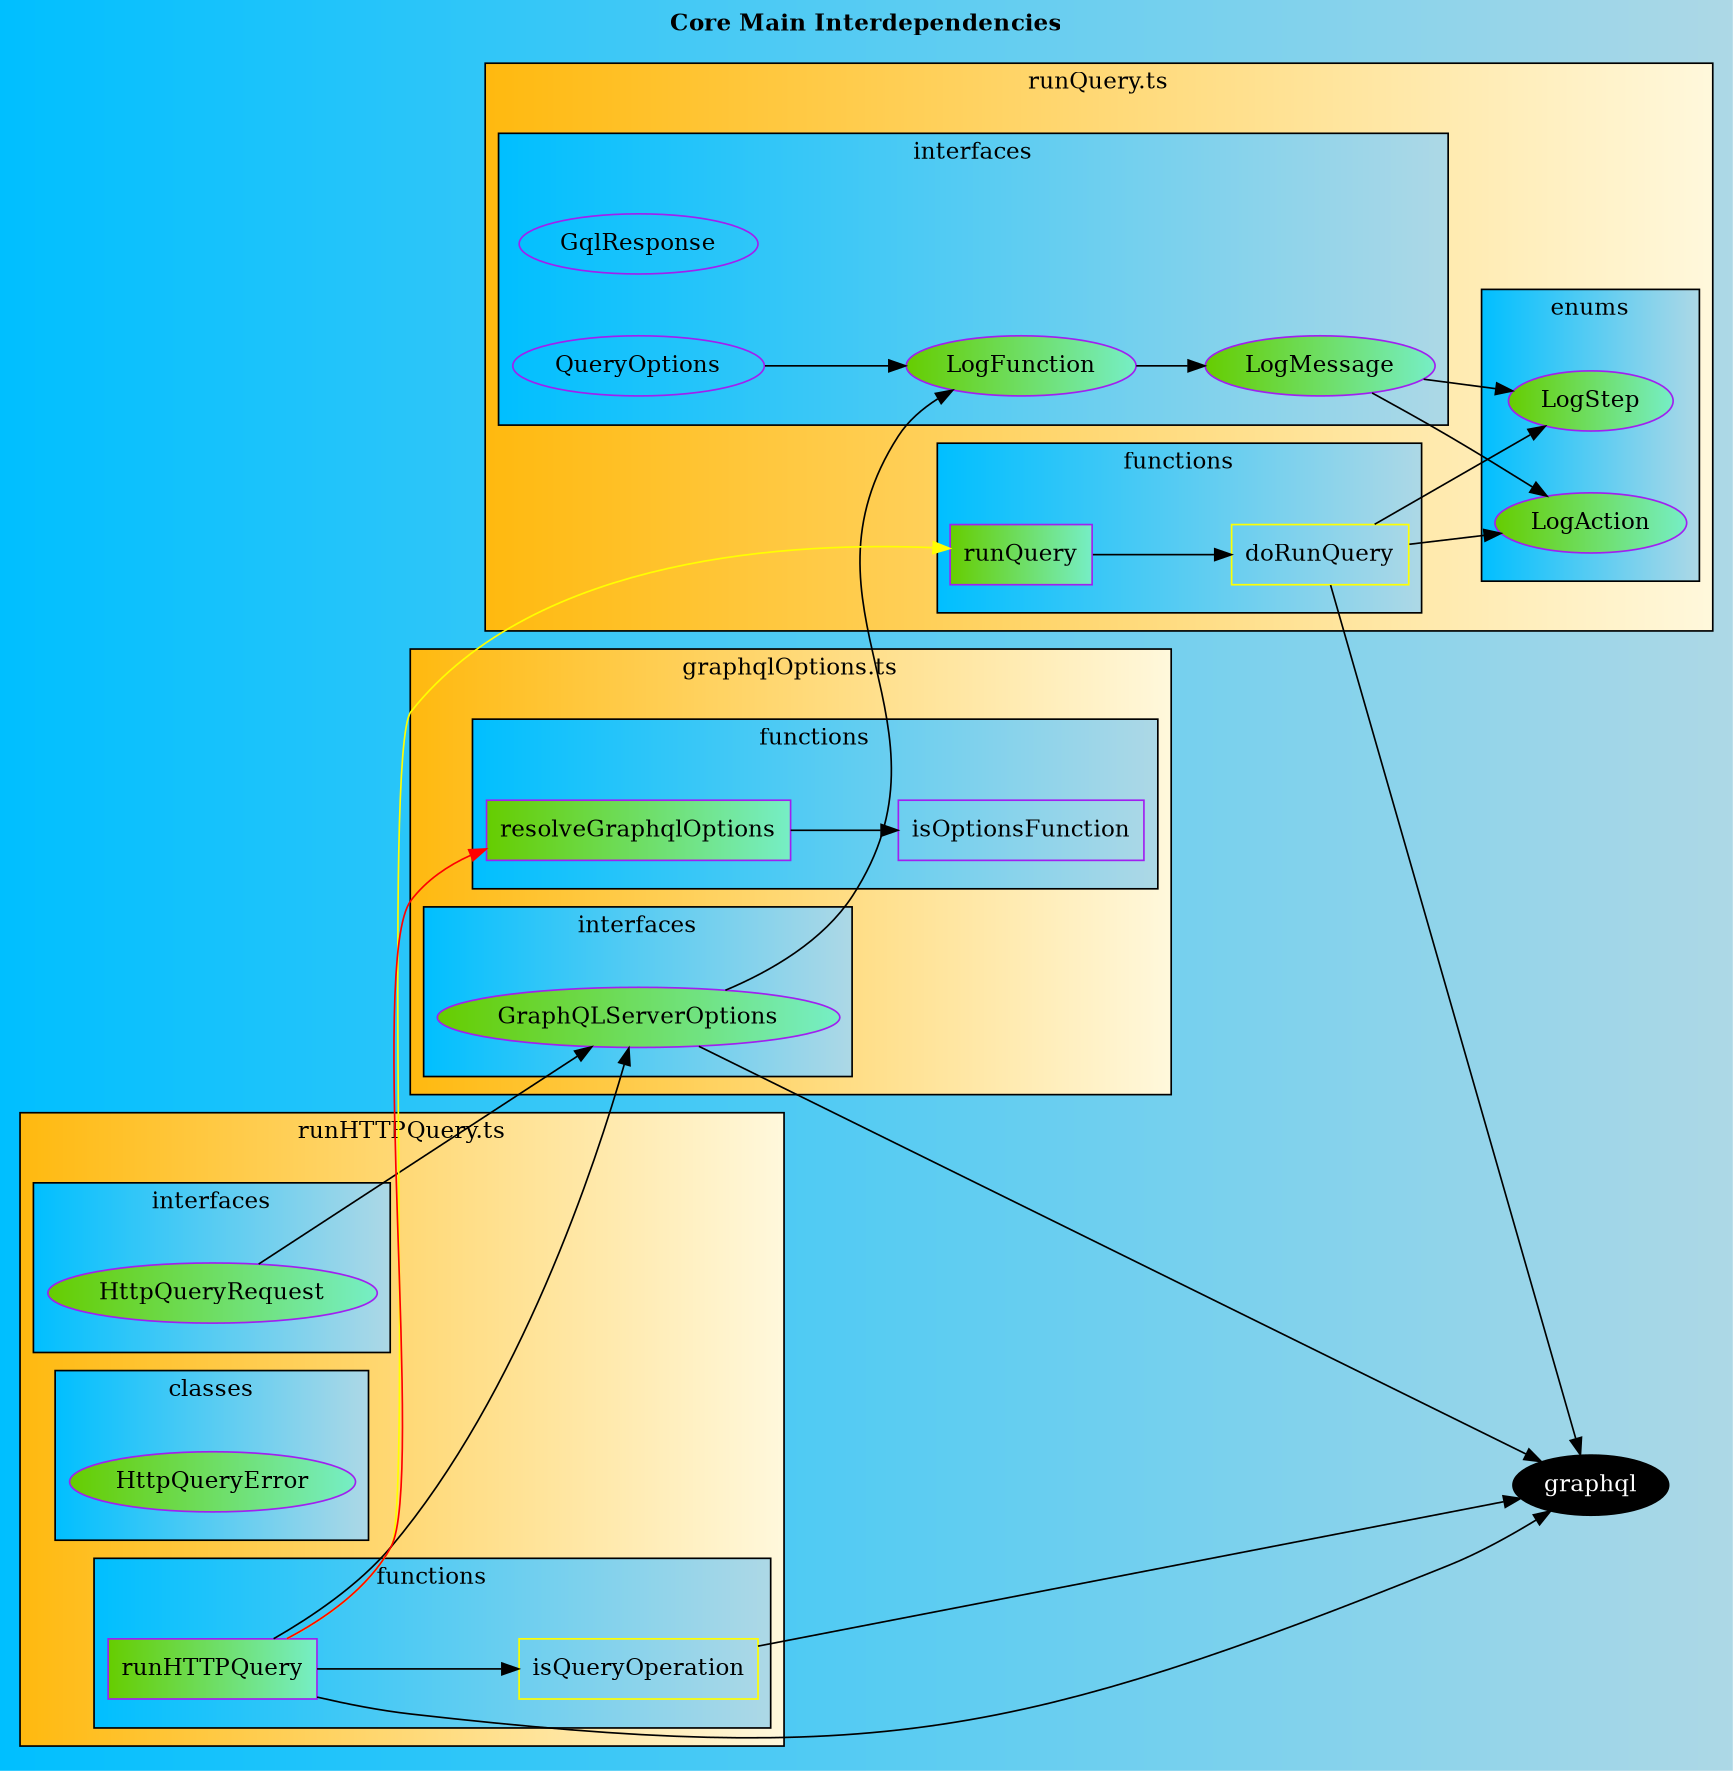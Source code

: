 digraph {
  rankdir=LR
  bgcolor="deepskyblue:lightblue"
  compound=true
  label=<<B>Core Main Interdependencies</B>>
  labelloc=t
  graph [autosize=false, size="11.8", ratio=1]

  node[color=purple, style=filled,fillcolor=none]
  graphql[fillcolor=black,fontcolor=white,color=black]

  subgraph cluster_runQuery {
    bgcolor="darkgoldenrod1:cornsilk"
    label="runQuery.ts"

    runQuery,doRunQuery[shape=box];

    runQuery -> doRunQuery

    subgraph cluster_interfaces {
      bgcolor="deepskyblue:lightblue"
      label=interfaces

      GqlResponse
      LogMessage[fillcolor="chartreuse3:aquamarine2"]
      LogFunction[fillcolor="chartreuse3:aquamarine2"]
      QueryOptions
    }

    subgraph cluster_enum {
      bgcolor="deepskyblue:lightblue"
      label=enums

      LogStep[fillcolor="chartreuse3:aquamarine2"]
      LogAction[fillcolor="chartreuse3:aquamarine2"]
    }

    subgraph cluster_funcs {
      bgcolor="deepskyblue:lightblue"
      label=functions

      runQuery[fillcolor="chartreuse3:aquamarine2"]
      doRunQuery[color=yellow]
    }

    doRunQuery -> LogAction
    doRunQuery -> LogStep
    LogMessage -> LogAction
    LogMessage -> LogStep
    LogFunction -> LogMessage
    QueryOptions -> LogFunction
  }

  subgraph cluster_graphqlOptions {
    label="graphqlOptions.ts"
    bgcolor="darkgoldenrod1:cornsilk"

    subgraph cluster_interfaces2 {
      label=interfaces
      bgcolor="deepskyblue:lightblue"

      GraphQLServerOptions[fillcolor="chartreuse3:aquamarine2"]
    }

    subgraph cluster_funcs2 {
      label=functions
      bgcolor="deepskyblue:lightblue"

      resolveGraphqlOptions[fillcolor="chartreuse3:aquamarine2", shape=box]
      isOptionsFunction[shape=box]
    }
  }

  subgraph cluster_http {
    bgcolor="darkgoldenrod1:cornsilk"
    label="runHTTPQuery.ts"

    subgraph cluster_interfaces3 {
      bgcolor="deepskyblue:lightblue"
      label=interfaces

      HttpQueryRequest[fillcolor="chartreuse3:aquamarine2"]
    }

    subgraph cluster_classes {
      bgcolor="deepskyblue:lightblue"
      label=classes

      HttpQueryError[fillcolor="chartreuse3:aquamarine2"]
    }

    subgraph cluster_funcs3 {
      bgcolor="deepskyblue:lightblue"
      label=functions

      isQueryOperation[shape=box,color=yellow]
      runHTTPQuery[shape=box,fillcolor="chartreuse3:aquamarine2"]
    }

  }

  GraphQLServerOptions -> LogFunction
  GraphQLServerOptions -> graphql
  HttpQueryRequest -> GraphQLServerOptions
  doRunQuery -> "graphql"
  isQueryOperation -> graphql
  runHTTPQuery -> GraphQLServerOptions
  runHTTPQuery -> graphql
  runHTTPQuery -> isQueryOperation
  runHTTPQuery -> resolveGraphqlOptions[color=red]
  runHTTPQuery -> runQuery[color=yellow]
  resolveGraphqlOptions -> isOptionsFunction
}
